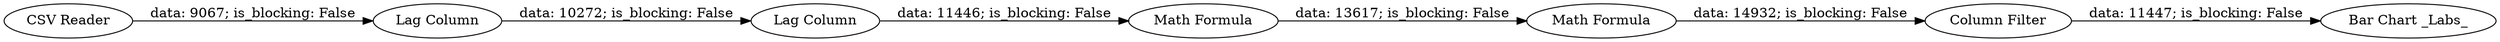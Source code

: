 digraph {
	"7184778080038957706_2" [label="Lag Column"]
	"7184778080038957706_5" [label="Math Formula"]
	"7184778080038957706_1" [label="CSV Reader"]
	"7184778080038957706_4" [label="Math Formula"]
	"7184778080038957706_3" [label="Lag Column"]
	"7184778080038957706_6" [label="Column Filter"]
	"7184778080038957706_7" [label="Bar Chart _Labs_"]
	"7184778080038957706_4" -> "7184778080038957706_5" [label="data: 13617; is_blocking: False"]
	"7184778080038957706_5" -> "7184778080038957706_6" [label="data: 14932; is_blocking: False"]
	"7184778080038957706_6" -> "7184778080038957706_7" [label="data: 11447; is_blocking: False"]
	"7184778080038957706_3" -> "7184778080038957706_4" [label="data: 11446; is_blocking: False"]
	"7184778080038957706_2" -> "7184778080038957706_3" [label="data: 10272; is_blocking: False"]
	"7184778080038957706_1" -> "7184778080038957706_2" [label="data: 9067; is_blocking: False"]
	rankdir=LR
}
